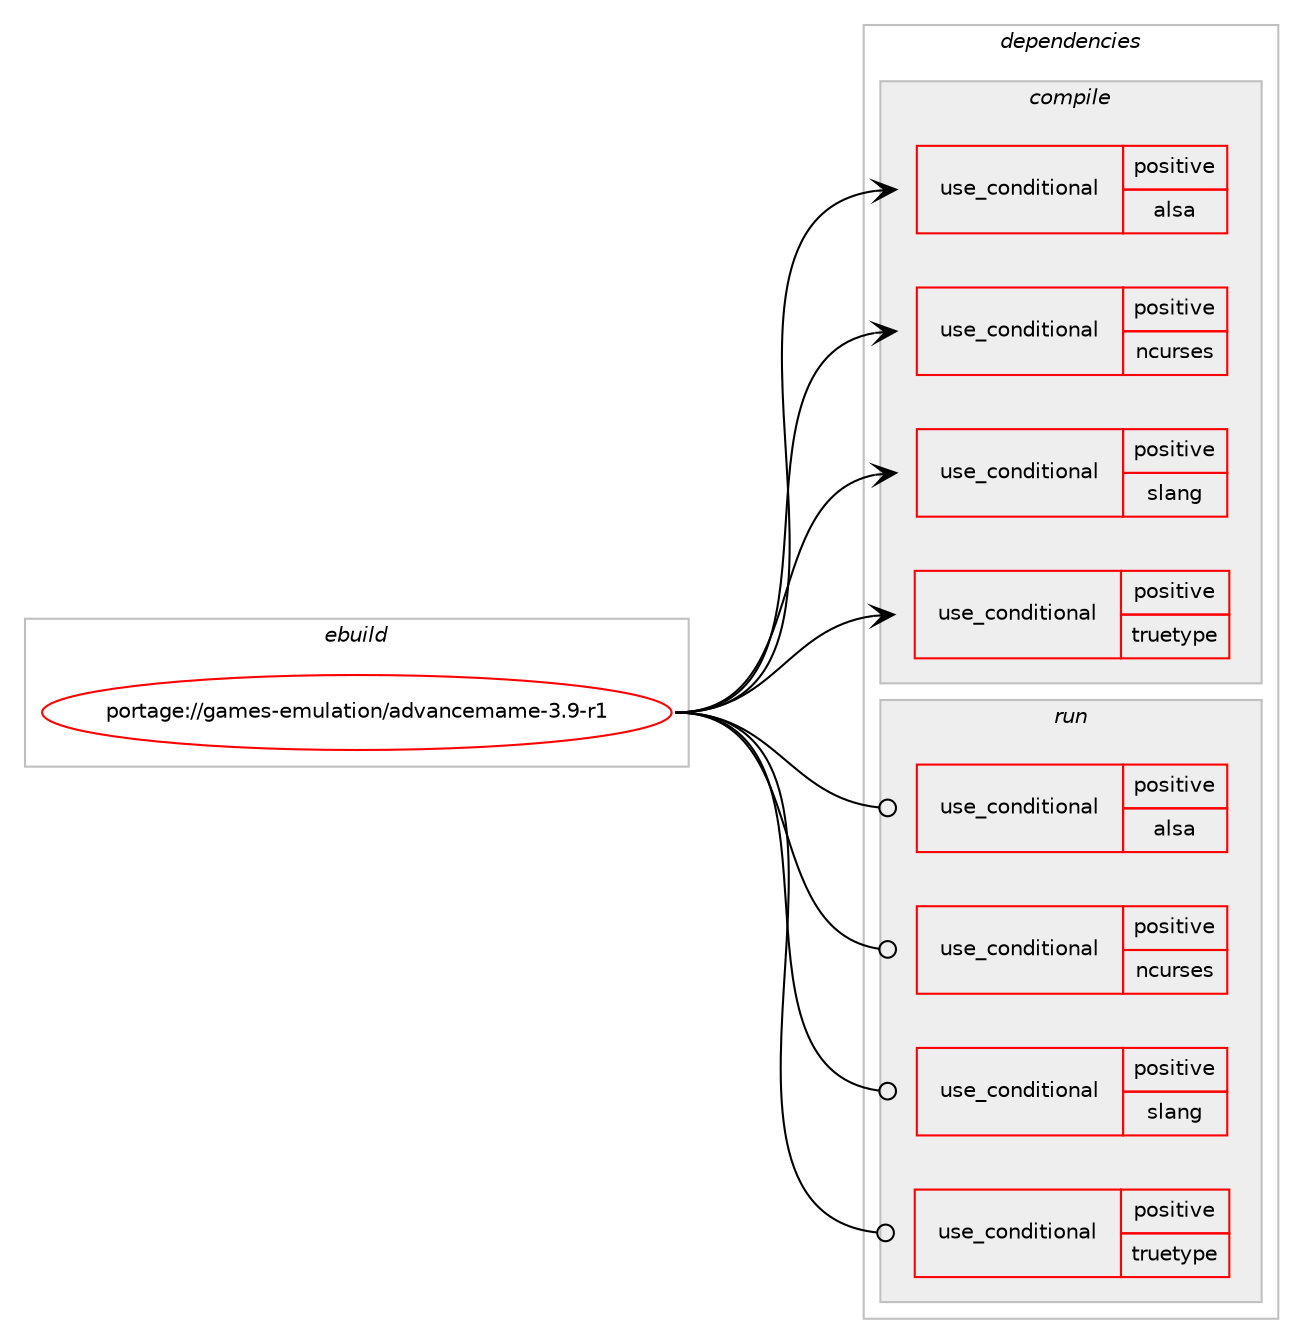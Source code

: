 digraph prolog {

# *************
# Graph options
# *************

newrank=true;
concentrate=true;
compound=true;
graph [rankdir=LR,fontname=Helvetica,fontsize=10,ranksep=1.5];#, ranksep=2.5, nodesep=0.2];
edge  [arrowhead=vee];
node  [fontname=Helvetica,fontsize=10];

# **********
# The ebuild
# **********

subgraph cluster_leftcol {
color=gray;
rank=same;
label=<<i>ebuild</i>>;
id [label="portage://games-emulation/advancemame-3.9-r1", color=red, width=4, href="../games-emulation/advancemame-3.9-r1.svg"];
}

# ****************
# The dependencies
# ****************

subgraph cluster_midcol {
color=gray;
label=<<i>dependencies</i>>;
subgraph cluster_compile {
fillcolor="#eeeeee";
style=filled;
label=<<i>compile</i>>;
subgraph cond61649 {
dependency114589 [label=<<TABLE BORDER="0" CELLBORDER="1" CELLSPACING="0" CELLPADDING="4"><TR><TD ROWSPAN="3" CELLPADDING="10">use_conditional</TD></TR><TR><TD>positive</TD></TR><TR><TD>alsa</TD></TR></TABLE>>, shape=none, color=red];
# *** BEGIN UNKNOWN DEPENDENCY TYPE (TODO) ***
# dependency114589 -> package_dependency(portage://games-emulation/advancemame-3.9-r1,install,no,media-libs,alsa-lib,none,[,,],[],[])
# *** END UNKNOWN DEPENDENCY TYPE (TODO) ***

}
id:e -> dependency114589:w [weight=20,style="solid",arrowhead="vee"];
subgraph cond61650 {
dependency114590 [label=<<TABLE BORDER="0" CELLBORDER="1" CELLSPACING="0" CELLPADDING="4"><TR><TD ROWSPAN="3" CELLPADDING="10">use_conditional</TD></TR><TR><TD>positive</TD></TR><TR><TD>ncurses</TD></TR></TABLE>>, shape=none, color=red];
# *** BEGIN UNKNOWN DEPENDENCY TYPE (TODO) ***
# dependency114590 -> package_dependency(portage://games-emulation/advancemame-3.9-r1,install,no,sys-libs,ncurses,none,[,,],any_same_slot,[])
# *** END UNKNOWN DEPENDENCY TYPE (TODO) ***

}
id:e -> dependency114590:w [weight=20,style="solid",arrowhead="vee"];
subgraph cond61651 {
dependency114591 [label=<<TABLE BORDER="0" CELLBORDER="1" CELLSPACING="0" CELLPADDING="4"><TR><TD ROWSPAN="3" CELLPADDING="10">use_conditional</TD></TR><TR><TD>positive</TD></TR><TR><TD>slang</TD></TR></TABLE>>, shape=none, color=red];
# *** BEGIN UNKNOWN DEPENDENCY TYPE (TODO) ***
# dependency114591 -> package_dependency(portage://games-emulation/advancemame-3.9-r1,install,no,sys-libs,slang,none,[,,],[],[])
# *** END UNKNOWN DEPENDENCY TYPE (TODO) ***

}
id:e -> dependency114591:w [weight=20,style="solid",arrowhead="vee"];
subgraph cond61652 {
dependency114592 [label=<<TABLE BORDER="0" CELLBORDER="1" CELLSPACING="0" CELLPADDING="4"><TR><TD ROWSPAN="3" CELLPADDING="10">use_conditional</TD></TR><TR><TD>positive</TD></TR><TR><TD>truetype</TD></TR></TABLE>>, shape=none, color=red];
# *** BEGIN UNKNOWN DEPENDENCY TYPE (TODO) ***
# dependency114592 -> package_dependency(portage://games-emulation/advancemame-3.9-r1,install,no,media-libs,freetype,none,[,,],[slot(2)],[])
# *** END UNKNOWN DEPENDENCY TYPE (TODO) ***

}
id:e -> dependency114592:w [weight=20,style="solid",arrowhead="vee"];
# *** BEGIN UNKNOWN DEPENDENCY TYPE (TODO) ***
# id -> package_dependency(portage://games-emulation/advancemame-3.9-r1,install,no,dev-libs,expat,none,[,,],[],[])
# *** END UNKNOWN DEPENDENCY TYPE (TODO) ***

# *** BEGIN UNKNOWN DEPENDENCY TYPE (TODO) ***
# id -> package_dependency(portage://games-emulation/advancemame-3.9-r1,install,no,media-libs,libsdl2,none,[,,],[],[use(enable(video),none)])
# *** END UNKNOWN DEPENDENCY TYPE (TODO) ***

# *** BEGIN UNKNOWN DEPENDENCY TYPE (TODO) ***
# id -> package_dependency(portage://games-emulation/advancemame-3.9-r1,install,no,sys-libs,zlib,none,[,,],[],[])
# *** END UNKNOWN DEPENDENCY TYPE (TODO) ***

}
subgraph cluster_compileandrun {
fillcolor="#eeeeee";
style=filled;
label=<<i>compile and run</i>>;
}
subgraph cluster_run {
fillcolor="#eeeeee";
style=filled;
label=<<i>run</i>>;
subgraph cond61653 {
dependency114593 [label=<<TABLE BORDER="0" CELLBORDER="1" CELLSPACING="0" CELLPADDING="4"><TR><TD ROWSPAN="3" CELLPADDING="10">use_conditional</TD></TR><TR><TD>positive</TD></TR><TR><TD>alsa</TD></TR></TABLE>>, shape=none, color=red];
# *** BEGIN UNKNOWN DEPENDENCY TYPE (TODO) ***
# dependency114593 -> package_dependency(portage://games-emulation/advancemame-3.9-r1,run,no,media-libs,alsa-lib,none,[,,],[],[])
# *** END UNKNOWN DEPENDENCY TYPE (TODO) ***

}
id:e -> dependency114593:w [weight=20,style="solid",arrowhead="odot"];
subgraph cond61654 {
dependency114594 [label=<<TABLE BORDER="0" CELLBORDER="1" CELLSPACING="0" CELLPADDING="4"><TR><TD ROWSPAN="3" CELLPADDING="10">use_conditional</TD></TR><TR><TD>positive</TD></TR><TR><TD>ncurses</TD></TR></TABLE>>, shape=none, color=red];
# *** BEGIN UNKNOWN DEPENDENCY TYPE (TODO) ***
# dependency114594 -> package_dependency(portage://games-emulation/advancemame-3.9-r1,run,no,sys-libs,ncurses,none,[,,],any_same_slot,[])
# *** END UNKNOWN DEPENDENCY TYPE (TODO) ***

}
id:e -> dependency114594:w [weight=20,style="solid",arrowhead="odot"];
subgraph cond61655 {
dependency114595 [label=<<TABLE BORDER="0" CELLBORDER="1" CELLSPACING="0" CELLPADDING="4"><TR><TD ROWSPAN="3" CELLPADDING="10">use_conditional</TD></TR><TR><TD>positive</TD></TR><TR><TD>slang</TD></TR></TABLE>>, shape=none, color=red];
# *** BEGIN UNKNOWN DEPENDENCY TYPE (TODO) ***
# dependency114595 -> package_dependency(portage://games-emulation/advancemame-3.9-r1,run,no,sys-libs,slang,none,[,,],[],[])
# *** END UNKNOWN DEPENDENCY TYPE (TODO) ***

}
id:e -> dependency114595:w [weight=20,style="solid",arrowhead="odot"];
subgraph cond61656 {
dependency114596 [label=<<TABLE BORDER="0" CELLBORDER="1" CELLSPACING="0" CELLPADDING="4"><TR><TD ROWSPAN="3" CELLPADDING="10">use_conditional</TD></TR><TR><TD>positive</TD></TR><TR><TD>truetype</TD></TR></TABLE>>, shape=none, color=red];
# *** BEGIN UNKNOWN DEPENDENCY TYPE (TODO) ***
# dependency114596 -> package_dependency(portage://games-emulation/advancemame-3.9-r1,run,no,media-libs,freetype,none,[,,],[slot(2)],[])
# *** END UNKNOWN DEPENDENCY TYPE (TODO) ***

}
id:e -> dependency114596:w [weight=20,style="solid",arrowhead="odot"];
# *** BEGIN UNKNOWN DEPENDENCY TYPE (TODO) ***
# id -> package_dependency(portage://games-emulation/advancemame-3.9-r1,run,no,app-arch,unzip,none,[,,],[],[])
# *** END UNKNOWN DEPENDENCY TYPE (TODO) ***

# *** BEGIN UNKNOWN DEPENDENCY TYPE (TODO) ***
# id -> package_dependency(portage://games-emulation/advancemame-3.9-r1,run,no,app-arch,zip,none,[,,],[],[])
# *** END UNKNOWN DEPENDENCY TYPE (TODO) ***

# *** BEGIN UNKNOWN DEPENDENCY TYPE (TODO) ***
# id -> package_dependency(portage://games-emulation/advancemame-3.9-r1,run,no,dev-libs,expat,none,[,,],[],[])
# *** END UNKNOWN DEPENDENCY TYPE (TODO) ***

# *** BEGIN UNKNOWN DEPENDENCY TYPE (TODO) ***
# id -> package_dependency(portage://games-emulation/advancemame-3.9-r1,run,no,media-libs,libsdl2,none,[,,],[],[use(enable(video),none)])
# *** END UNKNOWN DEPENDENCY TYPE (TODO) ***

# *** BEGIN UNKNOWN DEPENDENCY TYPE (TODO) ***
# id -> package_dependency(portage://games-emulation/advancemame-3.9-r1,run,no,sys-libs,zlib,none,[,,],[],[])
# *** END UNKNOWN DEPENDENCY TYPE (TODO) ***

}
}

# **************
# The candidates
# **************

subgraph cluster_choices {
rank=same;
color=gray;
label=<<i>candidates</i>>;

}

}
